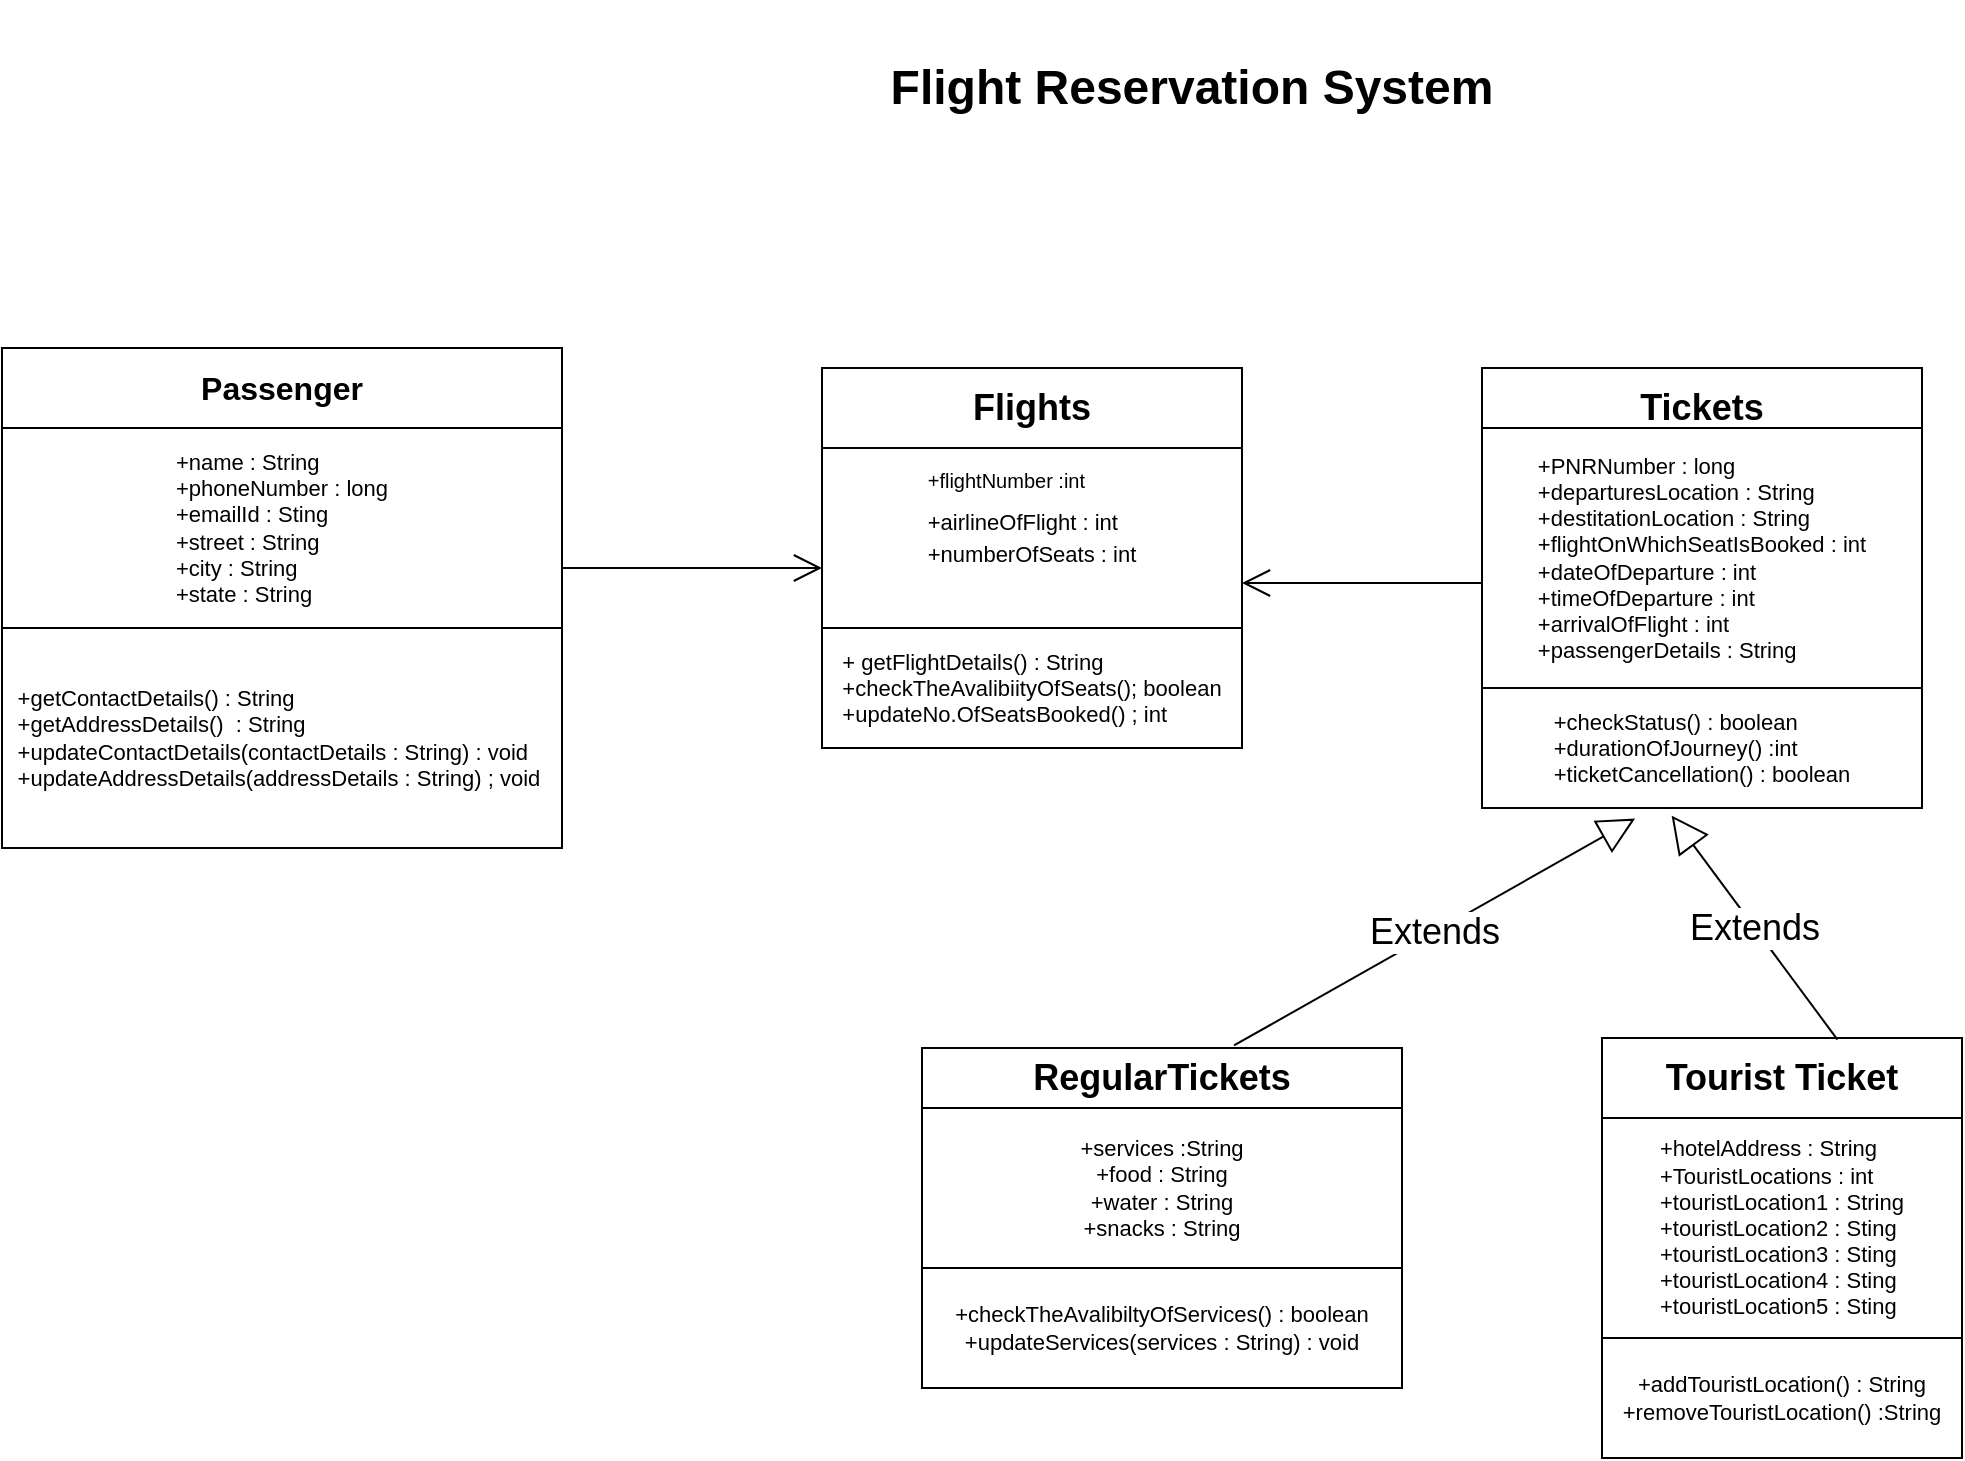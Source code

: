 <mxfile version="16.0.2" type="device"><diagram id="Yr0DwXqOi5lVnLhBS39M" name="Page-1"><mxGraphModel dx="863" dy="5162" grid="1" gridSize="10" guides="1" tooltips="1" connect="1" arrows="1" fold="1" page="1" pageScale="1" pageWidth="3300" pageHeight="4681" math="0" shadow="0"><root><mxCell id="0"/><mxCell id="1" parent="0"/><mxCell id="Uy1xZCduHkAAjMMZOOFx-10" value="&lt;font size=&quot;3&quot;&gt;&lt;b&gt;Passenger&lt;/b&gt;&lt;br&gt;&lt;/font&gt;" style="rounded=0;whiteSpace=wrap;html=1;fontSize=10;" vertex="1" parent="1"><mxGeometry x="40" y="90" width="280" height="40" as="geometry"/></mxCell><mxCell id="Uy1xZCduHkAAjMMZOOFx-12" value="&lt;div style=&quot;text-align: justify&quot;&gt;&lt;span style=&quot;font-size: 11px&quot;&gt;+name : String&lt;/span&gt;&lt;/div&gt;&lt;span style=&quot;font-size: 11px&quot;&gt;&lt;div style=&quot;text-align: justify&quot;&gt;&lt;span&gt;+phoneNumber : long&lt;/span&gt;&lt;/div&gt;&lt;div style=&quot;text-align: justify&quot;&gt;&lt;span&gt;+emailId : Sting&lt;/span&gt;&lt;/div&gt;&lt;div style=&quot;text-align: justify&quot;&gt;&lt;span&gt;+street : String&lt;/span&gt;&lt;/div&gt;&lt;div style=&quot;text-align: justify&quot;&gt;&lt;span&gt;+city : String&lt;/span&gt;&lt;/div&gt;&lt;div style=&quot;text-align: justify&quot;&gt;&lt;span&gt;+state : String&lt;/span&gt;&lt;/div&gt;&lt;/span&gt;" style="rounded=0;whiteSpace=wrap;html=1;fontSize=10;" vertex="1" parent="1"><mxGeometry x="40" y="130" width="280" height="100" as="geometry"/></mxCell><mxCell id="Uy1xZCduHkAAjMMZOOFx-13" value="&lt;div style=&quot;text-align: justify&quot;&gt;&lt;span&gt;+getContactDetails() : String&lt;/span&gt;&lt;/div&gt;&lt;div style=&quot;text-align: justify&quot;&gt;&lt;span&gt;+getAddressDetails()&amp;nbsp; : String&lt;/span&gt;&lt;/div&gt;&lt;div style=&quot;text-align: justify&quot;&gt;&lt;span&gt;+updateContactDetails(contactDetails : String) : void&lt;/span&gt;&lt;/div&gt;&lt;div style=&quot;text-align: justify&quot;&gt;&lt;span&gt;+updateAddressDetails(addressDetails : String) ; void&amp;nbsp;&lt;/span&gt;&lt;/div&gt;" style="rounded=0;whiteSpace=wrap;html=1;fontSize=11;" vertex="1" parent="1"><mxGeometry x="40" y="230" width="280" height="110" as="geometry"/></mxCell><mxCell id="Uy1xZCduHkAAjMMZOOFx-14" value="&lt;font style=&quot;font-size: 18px&quot;&gt;&lt;b&gt;Flights&lt;/b&gt;&lt;/font&gt;" style="rounded=0;whiteSpace=wrap;html=1;fontSize=11;" vertex="1" parent="1"><mxGeometry x="450" y="100" width="210" height="40" as="geometry"/></mxCell><mxCell id="Uy1xZCduHkAAjMMZOOFx-15" value="&lt;div style=&quot;text-align: justify&quot;&gt;&lt;span style=&quot;font-size: 10px&quot;&gt;+flightNumber :int&lt;/span&gt;&lt;/div&gt;&lt;div style=&quot;text-align: justify&quot;&gt;&lt;span style=&quot;font-size: 11px&quot;&gt;+airlineOfFlight : int&lt;/span&gt;&lt;/div&gt;&lt;font&gt;&lt;font style=&quot;font-size: 11px&quot;&gt;&lt;div style=&quot;text-align: justify&quot;&gt;&lt;span&gt;+numberOfSeats : int&lt;/span&gt;&lt;/div&gt;&lt;div style=&quot;text-align: justify&quot;&gt;&lt;span&gt;&amp;nbsp;&lt;/span&gt;&lt;/div&gt;&lt;/font&gt;&lt;font&gt;&lt;div style=&quot;text-align: justify ; font-size: 12px&quot;&gt;&lt;br&gt;&lt;/div&gt;&lt;/font&gt;&lt;/font&gt;" style="rounded=0;whiteSpace=wrap;html=1;fontSize=18;" vertex="1" parent="1"><mxGeometry x="450" y="140" width="210" height="90" as="geometry"/></mxCell><mxCell id="Uy1xZCduHkAAjMMZOOFx-17" value="&lt;div style=&quot;text-align: justify&quot;&gt;&lt;span&gt;+ getFlightDetails() : String&lt;/span&gt;&lt;/div&gt;&lt;div style=&quot;text-align: justify&quot;&gt;&lt;span&gt;+checkTheAvalibiityOfSeats(); boolean&lt;/span&gt;&lt;/div&gt;&lt;div style=&quot;text-align: justify&quot;&gt;&lt;span&gt;+updateNo.OfSeatsBooked() ; int&lt;/span&gt;&lt;/div&gt;" style="rounded=0;whiteSpace=wrap;html=1;fontSize=11;" vertex="1" parent="1"><mxGeometry x="450" y="230" width="210" height="60" as="geometry"/></mxCell><mxCell id="Uy1xZCduHkAAjMMZOOFx-18" value="&lt;b&gt;&lt;font style=&quot;font-size: 18px&quot;&gt;Tickets&lt;/font&gt;&lt;/b&gt;" style="rounded=0;whiteSpace=wrap;html=1;fontSize=11;" vertex="1" parent="1"><mxGeometry x="780" y="100" width="220" height="40" as="geometry"/></mxCell><mxCell id="Uy1xZCduHkAAjMMZOOFx-19" value="&lt;div style=&quot;text-align: justify&quot;&gt;&lt;span&gt;+PNRNumber : long&lt;/span&gt;&lt;/div&gt;&lt;div style=&quot;text-align: justify&quot;&gt;&lt;span&gt;+departuresLocation : String&lt;/span&gt;&lt;/div&gt;&lt;div style=&quot;text-align: justify&quot;&gt;&lt;span&gt;+destitationLocation : String&lt;/span&gt;&lt;/div&gt;&lt;div style=&quot;text-align: justify&quot;&gt;&lt;span&gt;+flightOnWhichSeatIsBooked : int&lt;/span&gt;&lt;/div&gt;&lt;div style=&quot;text-align: justify&quot;&gt;&lt;span&gt;+dateOfDeparture : int&lt;/span&gt;&lt;/div&gt;&lt;div style=&quot;text-align: justify&quot;&gt;&lt;span&gt;+timeOfDeparture : int&lt;/span&gt;&lt;/div&gt;&lt;div style=&quot;text-align: justify&quot;&gt;&lt;span&gt;+arrivalOfFlight : int&lt;/span&gt;&lt;/div&gt;&lt;div style=&quot;text-align: justify&quot;&gt;&lt;span&gt;+passengerDetails : String&lt;/span&gt;&lt;/div&gt;" style="rounded=0;whiteSpace=wrap;html=1;fontSize=11;" vertex="1" parent="1"><mxGeometry x="780" y="130" width="220" height="130" as="geometry"/></mxCell><mxCell id="Uy1xZCduHkAAjMMZOOFx-20" value="&lt;div style=&quot;text-align: justify&quot;&gt;&lt;span&gt;+checkStatus() : boolean&lt;/span&gt;&lt;/div&gt;&lt;div style=&quot;text-align: justify&quot;&gt;&lt;span&gt;+durationOfJourney() :int&lt;/span&gt;&lt;/div&gt;&lt;div style=&quot;text-align: justify&quot;&gt;&lt;span&gt;+ticketCancellation() : boolean&lt;/span&gt;&lt;/div&gt;" style="rounded=0;whiteSpace=wrap;html=1;fontSize=11;" vertex="1" parent="1"><mxGeometry x="780" y="260" width="220" height="60" as="geometry"/></mxCell><mxCell id="Uy1xZCduHkAAjMMZOOFx-22" value="&lt;font style=&quot;font-size: 18px&quot;&gt;&lt;b&gt;RegularTickets&lt;/b&gt;&lt;/font&gt;" style="rounded=0;whiteSpace=wrap;html=1;fontSize=11;" vertex="1" parent="1"><mxGeometry x="500" y="440" width="240" height="30" as="geometry"/></mxCell><mxCell id="Uy1xZCduHkAAjMMZOOFx-23" value="+services :String&lt;br&gt;+food : String&lt;br&gt;+water : String&lt;br&gt;+snacks : String" style="rounded=0;whiteSpace=wrap;html=1;fontSize=11;" vertex="1" parent="1"><mxGeometry x="500" y="470" width="240" height="80" as="geometry"/></mxCell><mxCell id="Uy1xZCduHkAAjMMZOOFx-26" value="+checkTheAvalibiltyOfServices() : boolean&lt;br&gt;+updateServices(services : String) : void" style="rounded=0;whiteSpace=wrap;html=1;fontSize=11;" vertex="1" parent="1"><mxGeometry x="500" y="550" width="240" height="60" as="geometry"/></mxCell><mxCell id="Uy1xZCduHkAAjMMZOOFx-29" value="&lt;b&gt;&lt;font style=&quot;font-size: 18px&quot;&gt;Tourist Ticket&lt;/font&gt;&lt;/b&gt;" style="rounded=0;whiteSpace=wrap;html=1;fontSize=11;" vertex="1" parent="1"><mxGeometry x="840" y="435" width="180" height="40" as="geometry"/></mxCell><mxCell id="Uy1xZCduHkAAjMMZOOFx-30" value="&lt;div style=&quot;text-align: justify&quot;&gt;&lt;span&gt;+hotelAddress : String&lt;/span&gt;&lt;/div&gt;&lt;div style=&quot;text-align: justify&quot;&gt;&lt;span&gt;+TouristLocations : int&lt;/span&gt;&lt;/div&gt;&lt;div style=&quot;text-align: justify&quot;&gt;&lt;span&gt;+touristLocation1 : String&lt;/span&gt;&lt;/div&gt;&lt;div style=&quot;text-align: justify&quot;&gt;&lt;span&gt;+touristLocation2 : Sting&lt;/span&gt;&lt;/div&gt;&lt;div style=&quot;text-align: justify&quot;&gt;&lt;span&gt;+touristLocation3 : Sting&lt;/span&gt;&lt;/div&gt;&lt;div style=&quot;text-align: justify&quot;&gt;&lt;span&gt;+touristLocation4 : Sting&lt;/span&gt;&lt;/div&gt;&lt;div style=&quot;text-align: justify&quot;&gt;&lt;span&gt;+touristLocation5 : Sting&lt;/span&gt;&lt;/div&gt;" style="rounded=0;whiteSpace=wrap;html=1;fontSize=11;" vertex="1" parent="1"><mxGeometry x="840" y="475" width="180" height="110" as="geometry"/></mxCell><mxCell id="Uy1xZCduHkAAjMMZOOFx-31" value="+addTouristLocation() : String&lt;br&gt;+removeTouristLocation() :String" style="rounded=0;whiteSpace=wrap;html=1;fontSize=11;" vertex="1" parent="1"><mxGeometry x="840" y="585" width="180" height="60" as="geometry"/></mxCell><mxCell id="Uy1xZCduHkAAjMMZOOFx-38" value="" style="endArrow=open;endFill=1;endSize=12;html=1;rounded=0;fontSize=18;" edge="1" parent="1"><mxGeometry width="160" relative="1" as="geometry"><mxPoint x="320" y="200" as="sourcePoint"/><mxPoint x="450" y="200" as="targetPoint"/></mxGeometry></mxCell><mxCell id="Uy1xZCduHkAAjMMZOOFx-41" value="" style="endArrow=open;endFill=1;endSize=12;html=1;rounded=0;fontSize=18;entryX=1;entryY=0.75;entryDx=0;entryDy=0;exitX=0.001;exitY=0.596;exitDx=0;exitDy=0;exitPerimeter=0;" edge="1" parent="1" source="Uy1xZCduHkAAjMMZOOFx-19" target="Uy1xZCduHkAAjMMZOOFx-15"><mxGeometry width="160" relative="1" as="geometry"><mxPoint x="540" y="370" as="sourcePoint"/><mxPoint x="700" y="370" as="targetPoint"/></mxGeometry></mxCell><mxCell id="Uy1xZCduHkAAjMMZOOFx-42" value="Extends" style="endArrow=block;endSize=16;endFill=0;html=1;rounded=0;fontSize=18;exitX=0.654;exitY=0.02;exitDx=0;exitDy=0;exitPerimeter=0;entryX=0.431;entryY=1.064;entryDx=0;entryDy=0;entryPerimeter=0;" edge="1" parent="1" source="Uy1xZCduHkAAjMMZOOFx-29" target="Uy1xZCduHkAAjMMZOOFx-20"><mxGeometry width="160" relative="1" as="geometry"><mxPoint x="980" y="430" as="sourcePoint"/><mxPoint x="900" y="330" as="targetPoint"/></mxGeometry></mxCell><mxCell id="Uy1xZCduHkAAjMMZOOFx-43" value="Extends" style="endArrow=block;endSize=16;endFill=0;html=1;rounded=0;fontSize=18;entryX=0.348;entryY=1.088;entryDx=0;entryDy=0;entryPerimeter=0;exitX=0.65;exitY=-0.042;exitDx=0;exitDy=0;exitPerimeter=0;" edge="1" parent="1" source="Uy1xZCduHkAAjMMZOOFx-22" target="Uy1xZCduHkAAjMMZOOFx-20"><mxGeometry width="160" relative="1" as="geometry"><mxPoint x="540" y="490" as="sourcePoint"/><mxPoint x="700" y="490" as="targetPoint"/></mxGeometry></mxCell><mxCell id="Uy1xZCduHkAAjMMZOOFx-45" value="&lt;b&gt;&lt;font style=&quot;font-size: 24px&quot;&gt;&lt;br&gt;Flight Reservation System&lt;/font&gt;&lt;/b&gt;" style="text;html=1;strokeColor=none;fillColor=none;align=center;verticalAlign=middle;whiteSpace=wrap;rounded=0;fontSize=18;" vertex="1" parent="1"><mxGeometry x="390" y="-70" width="490" height="30" as="geometry"/></mxCell></root></mxGraphModel></diagram></mxfile>